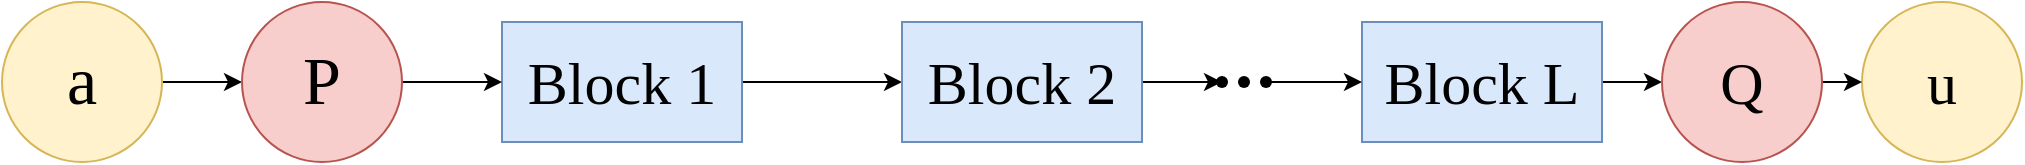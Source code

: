 <mxfile version="21.0.4" type="github">
  <diagram id="c2v3JGP_0GsVAYZGxZWf" name="第 1 页">
    <mxGraphModel dx="1140" dy="734" grid="1" gridSize="10" guides="1" tooltips="1" connect="1" arrows="1" fold="1" page="1" pageScale="1" pageWidth="1169" pageHeight="827" math="0" shadow="0">
      <root>
        <mxCell id="0" />
        <mxCell id="1" parent="0" />
        <mxCell id="LcY0coaoYrKrao49Wern-14" style="edgeStyle=orthogonalEdgeStyle;rounded=0;orthogonalLoop=1;jettySize=auto;html=1;exitX=1;exitY=0.5;exitDx=0;exitDy=0;entryX=0;entryY=0.5;entryDx=0;entryDy=0;" edge="1" parent="1" source="LcY0coaoYrKrao49Wern-1" target="LcY0coaoYrKrao49Wern-9">
          <mxGeometry relative="1" as="geometry" />
        </mxCell>
        <mxCell id="LcY0coaoYrKrao49Wern-1" value="&lt;font face=&quot;Times New Roman&quot; style=&quot;font-size: 34px;&quot;&gt;a&lt;/font&gt;" style="ellipse;whiteSpace=wrap;html=1;aspect=fixed;fillColor=#fff2cc;strokeColor=#d6b656;" vertex="1" parent="1">
          <mxGeometry x="80" y="250" width="80" height="80" as="geometry" />
        </mxCell>
        <mxCell id="LcY0coaoYrKrao49Wern-2" value="&lt;font face=&quot;Times New Roman&quot; style=&quot;font-size: 30px;&quot;&gt;u&lt;/font&gt;" style="ellipse;whiteSpace=wrap;html=1;aspect=fixed;fillColor=#fff2cc;strokeColor=#d6b656;" vertex="1" parent="1">
          <mxGeometry x="1010" y="250" width="80" height="80" as="geometry" />
        </mxCell>
        <mxCell id="LcY0coaoYrKrao49Wern-16" style="edgeStyle=orthogonalEdgeStyle;rounded=0;orthogonalLoop=1;jettySize=auto;html=1;exitX=1;exitY=0.5;exitDx=0;exitDy=0;entryX=0;entryY=0.5;entryDx=0;entryDy=0;" edge="1" parent="1" source="LcY0coaoYrKrao49Wern-3" target="LcY0coaoYrKrao49Wern-4">
          <mxGeometry relative="1" as="geometry" />
        </mxCell>
        <mxCell id="LcY0coaoYrKrao49Wern-3" value="&lt;font face=&quot;Times New Roman&quot; style=&quot;font-size: 30px;&quot;&gt;Block 1&lt;/font&gt;" style="rounded=0;whiteSpace=wrap;html=1;fillColor=#dae8fc;strokeColor=#6c8ebf;" vertex="1" parent="1">
          <mxGeometry x="330" y="260" width="120" height="60" as="geometry" />
        </mxCell>
        <mxCell id="LcY0coaoYrKrao49Wern-29" style="edgeStyle=orthogonalEdgeStyle;rounded=0;orthogonalLoop=1;jettySize=auto;html=1;" edge="1" parent="1" source="LcY0coaoYrKrao49Wern-4" target="LcY0coaoYrKrao49Wern-22">
          <mxGeometry relative="1" as="geometry" />
        </mxCell>
        <mxCell id="LcY0coaoYrKrao49Wern-4" value="&lt;font style=&quot;font-size: 30px;&quot; face=&quot;Times New Roman&quot;&gt;Block 2&lt;/font&gt;" style="rounded=0;whiteSpace=wrap;html=1;fillColor=#dae8fc;strokeColor=#6c8ebf;" vertex="1" parent="1">
          <mxGeometry x="530" y="260" width="120" height="60" as="geometry" />
        </mxCell>
        <mxCell id="LcY0coaoYrKrao49Wern-18" style="edgeStyle=orthogonalEdgeStyle;rounded=0;orthogonalLoop=1;jettySize=auto;html=1;exitX=1;exitY=0.5;exitDx=0;exitDy=0;entryX=0;entryY=0.5;entryDx=0;entryDy=0;" edge="1" parent="1" source="LcY0coaoYrKrao49Wern-5" target="LcY0coaoYrKrao49Wern-12">
          <mxGeometry relative="1" as="geometry" />
        </mxCell>
        <mxCell id="LcY0coaoYrKrao49Wern-5" value="&lt;font style=&quot;font-size: 30px;&quot; face=&quot;Times New Roman&quot;&gt;Block L&lt;/font&gt;" style="rounded=0;whiteSpace=wrap;html=1;fillColor=#dae8fc;strokeColor=#6c8ebf;" vertex="1" parent="1">
          <mxGeometry x="760" y="260" width="120" height="60" as="geometry" />
        </mxCell>
        <mxCell id="LcY0coaoYrKrao49Wern-15" style="edgeStyle=orthogonalEdgeStyle;rounded=0;orthogonalLoop=1;jettySize=auto;html=1;exitX=1;exitY=0.5;exitDx=0;exitDy=0;entryX=0;entryY=0.5;entryDx=0;entryDy=0;" edge="1" parent="1" source="LcY0coaoYrKrao49Wern-9" target="LcY0coaoYrKrao49Wern-3">
          <mxGeometry relative="1" as="geometry" />
        </mxCell>
        <mxCell id="LcY0coaoYrKrao49Wern-9" value="&lt;font face=&quot;Times New Roman&quot; style=&quot;font-size: 34px;&quot;&gt;P&lt;/font&gt;" style="ellipse;whiteSpace=wrap;html=1;aspect=fixed;fillColor=#f8cecc;strokeColor=#b85450;" vertex="1" parent="1">
          <mxGeometry x="200" y="250" width="80" height="80" as="geometry" />
        </mxCell>
        <mxCell id="LcY0coaoYrKrao49Wern-19" style="edgeStyle=orthogonalEdgeStyle;rounded=0;orthogonalLoop=1;jettySize=auto;html=1;exitX=1;exitY=0.5;exitDx=0;exitDy=0;entryX=0;entryY=0.5;entryDx=0;entryDy=0;" edge="1" parent="1" source="LcY0coaoYrKrao49Wern-12" target="LcY0coaoYrKrao49Wern-2">
          <mxGeometry relative="1" as="geometry" />
        </mxCell>
        <mxCell id="LcY0coaoYrKrao49Wern-12" value="&lt;font face=&quot;Times New Roman&quot; style=&quot;font-size: 30px;&quot;&gt;Q&lt;/font&gt;" style="ellipse;whiteSpace=wrap;html=1;aspect=fixed;fillColor=#f8cecc;strokeColor=#b85450;" vertex="1" parent="1">
          <mxGeometry x="910" y="250" width="80" height="80" as="geometry" />
        </mxCell>
        <mxCell id="LcY0coaoYrKrao49Wern-22" value="" style="shape=waypoint;sketch=0;size=6;pointerEvents=1;points=[];fillColor=none;resizable=0;rotatable=0;perimeter=centerPerimeter;snapToPoint=1;" vertex="1" parent="1">
          <mxGeometry x="680" y="280" width="20" height="20" as="geometry" />
        </mxCell>
        <mxCell id="LcY0coaoYrKrao49Wern-24" value="" style="shape=waypoint;sketch=0;size=6;pointerEvents=1;points=[];fillColor=none;resizable=0;rotatable=0;perimeter=centerPerimeter;snapToPoint=1;" vertex="1" parent="1">
          <mxGeometry x="691" y="280" width="20" height="20" as="geometry" />
        </mxCell>
        <mxCell id="LcY0coaoYrKrao49Wern-26" value="" style="edgeStyle=orthogonalEdgeStyle;rounded=0;orthogonalLoop=1;jettySize=auto;html=1;" edge="1" parent="1" source="LcY0coaoYrKrao49Wern-25" target="LcY0coaoYrKrao49Wern-5">
          <mxGeometry relative="1" as="geometry" />
        </mxCell>
        <mxCell id="LcY0coaoYrKrao49Wern-25" value="" style="shape=waypoint;sketch=0;size=6;pointerEvents=1;points=[];fillColor=none;resizable=0;rotatable=0;perimeter=centerPerimeter;snapToPoint=1;" vertex="1" parent="1">
          <mxGeometry x="702" y="280" width="20" height="20" as="geometry" />
        </mxCell>
      </root>
    </mxGraphModel>
  </diagram>
</mxfile>
